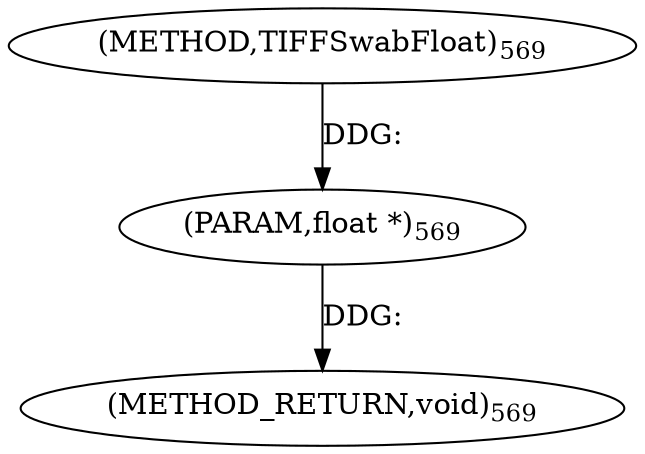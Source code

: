 digraph "TIFFSwabFloat" {  
"9217" [label = <(METHOD,TIFFSwabFloat)<SUB>569</SUB>> ]
"9219" [label = <(METHOD_RETURN,void)<SUB>569</SUB>> ]
"9218" [label = <(PARAM,float *)<SUB>569</SUB>> ]
  "9218" -> "9219"  [ label = "DDG: "] 
  "9217" -> "9218"  [ label = "DDG: "] 
}
